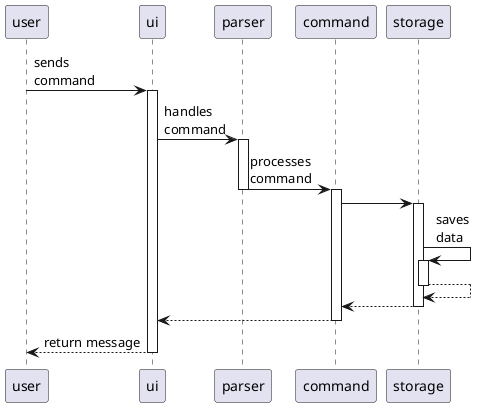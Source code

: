@startuml

user -> ui: sends \ncommand
activate ui

ui -> parser: handles \ncommand
activate parser

parser -> command: processes \ncommand
deactivate parser
activate command

command -> storage
activate storage

storage -> storage: saves \ndata
activate storage

storage --> storage
deactivate storage

storage --> command
deactivate storage

command --> ui:
deactivate command

ui --> user: return message
deactivate ui

@enduml